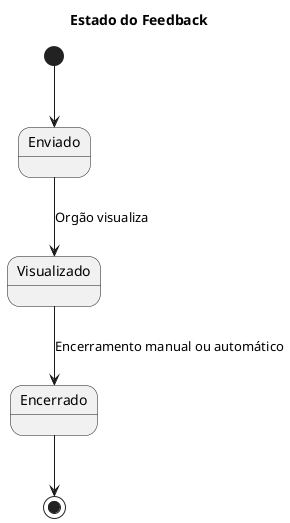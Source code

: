 @startuml
title Estado do Feedback

[*] --> Enviado
Enviado --> Visualizado : Orgão visualiza
Visualizado --> Encerrado : Encerramento manual ou automático
Encerrado --> [*]
@enduml
